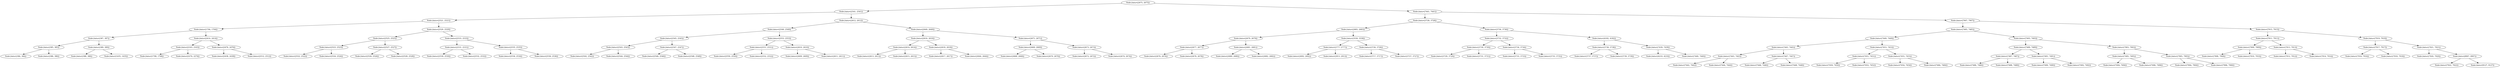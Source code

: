 digraph G{
1956214130 [label="Node{data=[2675, 2675]}"]
1956214130 -> 501987243
501987243 [label="Node{data=[2541, 2541]}"]
501987243 -> 1461598778
1461598778 [label="Node{data=[2521, 2521]}"]
1461598778 -> 411551477
411551477 [label="Node{data=[1704, 1704]}"]
411551477 -> 663356018
663356018 [label="Node{data=[387, 387]}"]
663356018 -> 1738321863
1738321863 [label="Node{data=[385, 385]}"]
1738321863 -> 1098225380
1098225380 [label="Node{data=[384, 384]}"]
1738321863 -> 1734561873
1734561873 [label="Node{data=[386, 386]}"]
663356018 -> 269309789
269309789 [label="Node{data=[389, 389]}"]
269309789 -> 317534220
317534220 [label="Node{data=[388, 388]}"]
269309789 -> 2135053827
2135053827 [label="Node{data=[1435, 1435]}"]
411551477 -> 48132194
48132194 [label="Node{data=[2414, 2414]}"]
48132194 -> 2022926555
2022926555 [label="Node{data=[2163, 2163]}"]
2022926555 -> 50682517
50682517 [label="Node{data=[1708, 1708]}"]
2022926555 -> 1847260856
1847260856 [label="Node{data=[2274, 2274]}"]
48132194 -> 523683449
523683449 [label="Node{data=[2476, 2476]}"]
523683449 -> 2080415988
2080415988 [label="Node{data=[2438, 2438]}"]
523683449 -> 1433967635
1433967635 [label="Node{data=[2512, 2512]}"]
1461598778 -> 1819152178
1819152178 [label="Node{data=[2529, 2529]}"]
1819152178 -> 1170348488
1170348488 [label="Node{data=[2525, 2525]}"]
1170348488 -> 1010570884
1010570884 [label="Node{data=[2523, 2523]}"]
1010570884 -> 758488340
758488340 [label="Node{data=[2522, 2522]}"]
1010570884 -> 834539551
834539551 [label="Node{data=[2524, 2524]}"]
1170348488 -> 1692881849
1692881849 [label="Node{data=[2527, 2527]}"]
1692881849 -> 942928279
942928279 [label="Node{data=[2526, 2526]}"]
1692881849 -> 963577528
963577528 [label="Node{data=[2528, 2528]}"]
1819152178 -> 2014369634
2014369634 [label="Node{data=[2533, 2533]}"]
2014369634 -> 649345346
649345346 [label="Node{data=[2531, 2531]}"]
649345346 -> 19716938
19716938 [label="Node{data=[2530, 2530]}"]
649345346 -> 1077368593
1077368593 [label="Node{data=[2532, 2532]}"]
2014369634 -> 1046619058
1046619058 [label="Node{data=[2535, 2535]}"]
1046619058 -> 958100245
958100245 [label="Node{data=[2534, 2534]}"]
1046619058 -> 1577716215
1577716215 [label="Node{data=[2536, 2536]}"]
501987243 -> 620708600
620708600 [label="Node{data=[2612, 2612]}"]
620708600 -> 196057702
196057702 [label="Node{data=[2549, 2549]}"]
196057702 -> 1775162333
1775162333 [label="Node{data=[2545, 2545]}"]
1775162333 -> 1728391842
1728391842 [label="Node{data=[2543, 2543]}"]
1728391842 -> 968055864
968055864 [label="Node{data=[2542, 2542]}"]
1728391842 -> 1312333250
1312333250 [label="Node{data=[2544, 2544]}"]
1775162333 -> 1366818787
1366818787 [label="Node{data=[2547, 2547]}"]
1366818787 -> 535404373
535404373 [label="Node{data=[2546, 2546]}"]
1366818787 -> 1016611340
1016611340 [label="Node{data=[2548, 2548]}"]
196057702 -> 918818512
918818512 [label="Node{data=[2553, 2553]}"]
918818512 -> 1487038220
1487038220 [label="Node{data=[2551, 2551]}"]
1487038220 -> 190994554
190994554 [label="Node{data=[2550, 2550]}"]
1487038220 -> 1972695864
1972695864 [label="Node{data=[2552, 2552]}"]
918818512 -> 1664139732
1664139732 [label="Node{data=[2610, 2610]}"]
1664139732 -> 677466297
677466297 [label="Node{data=[2609, 2609]}"]
1664139732 -> 836332615
836332615 [label="Node{data=[2611, 2611]}"]
620708600 -> 1661355127
1661355127 [label="Node{data=[2649, 2649]}"]
1661355127 -> 115152802
115152802 [label="Node{data=[2616, 2616]}"]
115152802 -> 614169432
614169432 [label="Node{data=[2614, 2614]}"]
614169432 -> 1582993624
1582993624 [label="Node{data=[2613, 2613]}"]
614169432 -> 254689944
254689944 [label="Node{data=[2615, 2615]}"]
115152802 -> 1629496536
1629496536 [label="Node{data=[2618, 2618]}"]
1629496536 -> 513724959
513724959 [label="Node{data=[2617, 2617]}"]
1629496536 -> 348671300
348671300 [label="Node{data=[2644, 2644]}"]
1661355127 -> 1771042759
1771042759 [label="Node{data=[2671, 2671]}"]
1771042759 -> 166271178
166271178 [label="Node{data=[2669, 2669]}"]
166271178 -> 1636777410
1636777410 [label="Node{data=[2668, 2668]}"]
166271178 -> 930873050
930873050 [label="Node{data=[2670, 2670]}"]
1771042759 -> 559679037
559679037 [label="Node{data=[2673, 2673]}"]
559679037 -> 1613915540
1613915540 [label="Node{data=[2672, 2672]}"]
559679037 -> 2018190717
2018190717 [label="Node{data=[2674, 2674]}"]
1956214130 -> 271485312
271485312 [label="Node{data=[7441, 7441]}"]
271485312 -> 1367480406
1367480406 [label="Node{data=[3728, 3728]}"]
1367480406 -> 577751351
577751351 [label="Node{data=[2683, 2683]}"]
577751351 -> 53375178
53375178 [label="Node{data=[2679, 2679]}"]
53375178 -> 1739099046
1739099046 [label="Node{data=[2677, 2677]}"]
1739099046 -> 648638381
648638381 [label="Node{data=[2676, 2676]}"]
1739099046 -> 2052275262
2052275262 [label="Node{data=[2678, 2678]}"]
53375178 -> 168536990
168536990 [label="Node{data=[2681, 2681]}"]
168536990 -> 702407874
702407874 [label="Node{data=[2680, 2680]}"]
168536990 -> 1147417171
1147417171 [label="Node{data=[2682, 2682]}"]
577751351 -> 666190893
666190893 [label="Node{data=[3558, 3558]}"]
666190893 -> 1890929694
1890929694 [label="Node{data=[2777, 2777]}"]
1890929694 -> 914902334
914902334 [label="Node{data=[2692, 2692]}"]
1890929694 -> 1394280214
1394280214 [label="Node{data=[2913, 2913]}"]
666190893 -> 1577231732
1577231732 [label="Node{data=[3726, 3726]}"]
1577231732 -> 68011798
68011798 [label="Node{data=[3717, 3717]}"]
1577231732 -> 1880656660
1880656660 [label="Node{data=[3727, 3727]}"]
1367480406 -> 2066747830
2066747830 [label="Node{data=[3736, 3736]}"]
2066747830 -> 810693281
810693281 [label="Node{data=[3732, 3732]}"]
810693281 -> 1519220426
1519220426 [label="Node{data=[3730, 3730]}"]
1519220426 -> 1853425316
1853425316 [label="Node{data=[3729, 3729]}"]
1519220426 -> 356456316
356456316 [label="Node{data=[3731, 3731]}"]
810693281 -> 878311488
878311488 [label="Node{data=[3734, 3734]}"]
878311488 -> 97772327
97772327 [label="Node{data=[3733, 3733]}"]
878311488 -> 590977311
590977311 [label="Node{data=[3735, 3735]}"]
2066747830 -> 1322315507
1322315507 [label="Node{data=[4182, 4182]}"]
1322315507 -> 900760721
900760721 [label="Node{data=[3738, 3738]}"]
900760721 -> 794854363
794854363 [label="Node{data=[3737, 3737]}"]
900760721 -> 1082000969
1082000969 [label="Node{data=[3739, 3739]}"]
1322315507 -> 152100803
152100803 [label="Node{data=[7439, 7439]}"]
152100803 -> 951408252
951408252 [label="Node{data=[4210, 4210]}"]
152100803 -> 325084394
325084394 [label="Node{data=[7440, 7440]}"]
271485312 -> 597451905
597451905 [label="Node{data=[7907, 7907]}"]
597451905 -> 746412534
746412534 [label="Node{data=[7485, 7485]}"]
746412534 -> 1047133363
1047133363 [label="Node{data=[7449, 7449]}"]
1047133363 -> 775854240
775854240 [label="Node{data=[7445, 7445]}"]
775854240 -> 1858492810
1858492810 [label="Node{data=[7443, 7443]}"]
1858492810 -> 674373453
674373453 [label="Node{data=[7442, 7442]}"]
1858492810 -> 1498407580
1498407580 [label="Node{data=[7444, 7444]}"]
775854240 -> 65964685
65964685 [label="Node{data=[7447, 7447]}"]
65964685 -> 1597540723
1597540723 [label="Node{data=[7446, 7446]}"]
65964685 -> 1741172142
1741172142 [label="Node{data=[7448, 7448]}"]
1047133363 -> 1102407881
1102407881 [label="Node{data=[7453, 7453]}"]
1102407881 -> 913844368
913844368 [label="Node{data=[7451, 7451]}"]
913844368 -> 756046909
756046909 [label="Node{data=[7450, 7450]}"]
913844368 -> 185839980
185839980 [label="Node{data=[7452, 7452]}"]
1102407881 -> 1636459495
1636459495 [label="Node{data=[7455, 7455]}"]
1636459495 -> 381811694
381811694 [label="Node{data=[7454, 7454]}"]
1636459495 -> 958381247
958381247 [label="Node{data=[7484, 7484]}"]
746412534 -> 789705249
789705249 [label="Node{data=[7493, 7493]}"]
789705249 -> 498477439
498477439 [label="Node{data=[7489, 7489]}"]
498477439 -> 78753708
78753708 [label="Node{data=[7487, 7487]}"]
78753708 -> 1083113921
1083113921 [label="Node{data=[7486, 7486]}"]
78753708 -> 1613722379
1613722379 [label="Node{data=[7488, 7488]}"]
498477439 -> 1291735968
1291735968 [label="Node{data=[7491, 7491]}"]
1291735968 -> 1161517404
1161517404 [label="Node{data=[7490, 7490]}"]
1291735968 -> 2105727283
2105727283 [label="Node{data=[7492, 7492]}"]
789705249 -> 1714309795
1714309795 [label="Node{data=[7903, 7903]}"]
1714309795 -> 1492350613
1492350613 [label="Node{data=[7495, 7495]}"]
1492350613 -> 1201481070
1201481070 [label="Node{data=[7494, 7494]}"]
1492350613 -> 750594031
750594031 [label="Node{data=[7496, 7496]}"]
1714309795 -> 953289609
953289609 [label="Node{data=[7905, 7905]}"]
953289609 -> 2077660632
2077660632 [label="Node{data=[7904, 7904]}"]
953289609 -> 1439594905
1439594905 [label="Node{data=[7906, 7906]}"]
597451905 -> 277462672
277462672 [label="Node{data=[7915, 7915]}"]
277462672 -> 951021899
951021899 [label="Node{data=[7911, 7911]}"]
951021899 -> 1998080979
1998080979 [label="Node{data=[7909, 7909]}"]
1998080979 -> 1371338264
1371338264 [label="Node{data=[7908, 7908]}"]
1998080979 -> 211595137
211595137 [label="Node{data=[7910, 7910]}"]
951021899 -> 1333441136
1333441136 [label="Node{data=[7913, 7913]}"]
1333441136 -> 2055810719
2055810719 [label="Node{data=[7912, 7912]}"]
1333441136 -> 1286802400
1286802400 [label="Node{data=[7914, 7914]}"]
277462672 -> 624579920
624579920 [label="Node{data=[7919, 7919]}"]
624579920 -> 1061788341
1061788341 [label="Node{data=[7917, 7917]}"]
1061788341 -> 201831957
201831957 [label="Node{data=[7916, 7916]}"]
1061788341 -> 1488928894
1488928894 [label="Node{data=[7918, 7918]}"]
624579920 -> 794304236
794304236 [label="Node{data=[7921, 7921]}"]
794304236 -> 1555539328
1555539328 [label="Node{data=[7920, 7920]}"]
794304236 -> 1840322333
1840322333 [label="Node{data=[8907, 8907]}"]
1840322333 -> 1328485989
1328485989 [label="Node{data=[7922, 7922]}"]
1840322333 -> 552586770
552586770 [label="Node{data=[9127, 9127]}"]
}